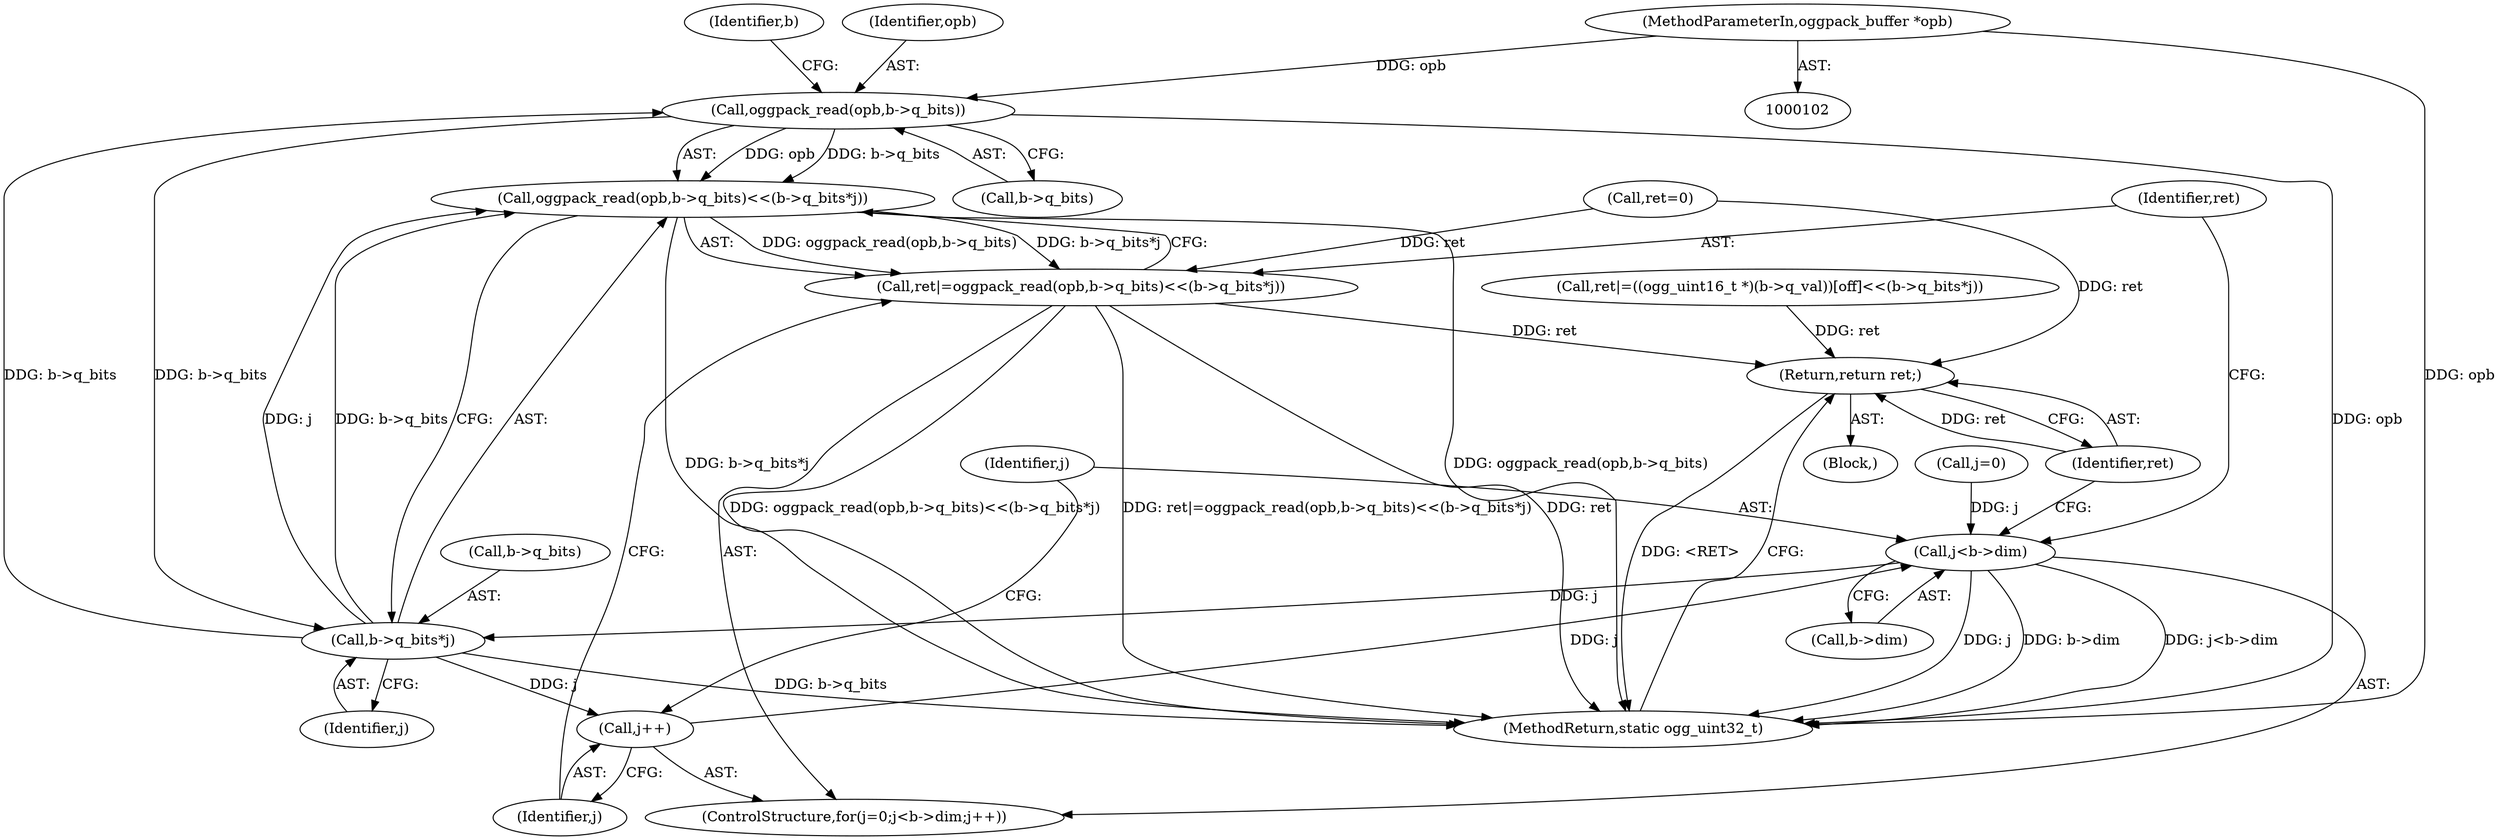 digraph "0_Android_eeb4e45d5683f88488c083ecf142dc89bc3f0b47_3@pointer" {
"1000107" [label="(MethodParameterIn,oggpack_buffer *opb)"];
"1000183" [label="(Call,oggpack_read(opb,b->q_bits))"];
"1000182" [label="(Call,oggpack_read(opb,b->q_bits)<<(b->q_bits*j))"];
"1000180" [label="(Call,ret|=oggpack_read(opb,b->q_bits)<<(b->q_bits*j))"];
"1000193" [label="(Return,return ret;)"];
"1000188" [label="(Call,b->q_bits*j)"];
"1000178" [label="(Call,j++)"];
"1000173" [label="(Call,j<b->dim)"];
"1000175" [label="(Call,b->dim)"];
"1000180" [label="(Call,ret|=oggpack_read(opb,b->q_bits)<<(b->q_bits*j))"];
"1000119" [label="(Block,)"];
"1000183" [label="(Call,oggpack_read(opb,b->q_bits))"];
"1000235" [label="(MethodReturn,static ogg_uint32_t)"];
"1000173" [label="(Call,j<b->dim)"];
"1000170" [label="(Call,j=0)"];
"1000192" [label="(Identifier,j)"];
"1000111" [label="(Call,ret=0)"];
"1000169" [label="(ControlStructure,for(j=0;j<b->dim;j++))"];
"1000174" [label="(Identifier,j)"];
"1000185" [label="(Call,b->q_bits)"];
"1000107" [label="(MethodParameterIn,oggpack_buffer *opb)"];
"1000184" [label="(Identifier,opb)"];
"1000193" [label="(Return,return ret;)"];
"1000189" [label="(Call,b->q_bits)"];
"1000152" [label="(Call,ret|=((ogg_uint16_t *)(b->q_val))[off]<<(b->q_bits*j))"];
"1000178" [label="(Call,j++)"];
"1000188" [label="(Call,b->q_bits*j)"];
"1000181" [label="(Identifier,ret)"];
"1000182" [label="(Call,oggpack_read(opb,b->q_bits)<<(b->q_bits*j))"];
"1000194" [label="(Identifier,ret)"];
"1000179" [label="(Identifier,j)"];
"1000190" [label="(Identifier,b)"];
"1000107" -> "1000102"  [label="AST: "];
"1000107" -> "1000235"  [label="DDG: opb"];
"1000107" -> "1000183"  [label="DDG: opb"];
"1000183" -> "1000182"  [label="AST: "];
"1000183" -> "1000185"  [label="CFG: "];
"1000184" -> "1000183"  [label="AST: "];
"1000185" -> "1000183"  [label="AST: "];
"1000190" -> "1000183"  [label="CFG: "];
"1000183" -> "1000235"  [label="DDG: opb"];
"1000183" -> "1000182"  [label="DDG: opb"];
"1000183" -> "1000182"  [label="DDG: b->q_bits"];
"1000188" -> "1000183"  [label="DDG: b->q_bits"];
"1000183" -> "1000188"  [label="DDG: b->q_bits"];
"1000182" -> "1000180"  [label="AST: "];
"1000182" -> "1000188"  [label="CFG: "];
"1000188" -> "1000182"  [label="AST: "];
"1000180" -> "1000182"  [label="CFG: "];
"1000182" -> "1000235"  [label="DDG: b->q_bits*j"];
"1000182" -> "1000235"  [label="DDG: oggpack_read(opb,b->q_bits)"];
"1000182" -> "1000180"  [label="DDG: oggpack_read(opb,b->q_bits)"];
"1000182" -> "1000180"  [label="DDG: b->q_bits*j"];
"1000188" -> "1000182"  [label="DDG: b->q_bits"];
"1000188" -> "1000182"  [label="DDG: j"];
"1000180" -> "1000169"  [label="AST: "];
"1000181" -> "1000180"  [label="AST: "];
"1000179" -> "1000180"  [label="CFG: "];
"1000180" -> "1000235"  [label="DDG: ret"];
"1000180" -> "1000235"  [label="DDG: oggpack_read(opb,b->q_bits)<<(b->q_bits*j)"];
"1000180" -> "1000235"  [label="DDG: ret|=oggpack_read(opb,b->q_bits)<<(b->q_bits*j)"];
"1000111" -> "1000180"  [label="DDG: ret"];
"1000180" -> "1000193"  [label="DDG: ret"];
"1000193" -> "1000119"  [label="AST: "];
"1000193" -> "1000194"  [label="CFG: "];
"1000194" -> "1000193"  [label="AST: "];
"1000235" -> "1000193"  [label="CFG: "];
"1000193" -> "1000235"  [label="DDG: <RET>"];
"1000194" -> "1000193"  [label="DDG: ret"];
"1000152" -> "1000193"  [label="DDG: ret"];
"1000111" -> "1000193"  [label="DDG: ret"];
"1000188" -> "1000192"  [label="CFG: "];
"1000189" -> "1000188"  [label="AST: "];
"1000192" -> "1000188"  [label="AST: "];
"1000188" -> "1000235"  [label="DDG: b->q_bits"];
"1000188" -> "1000178"  [label="DDG: j"];
"1000173" -> "1000188"  [label="DDG: j"];
"1000178" -> "1000169"  [label="AST: "];
"1000178" -> "1000179"  [label="CFG: "];
"1000179" -> "1000178"  [label="AST: "];
"1000174" -> "1000178"  [label="CFG: "];
"1000178" -> "1000173"  [label="DDG: j"];
"1000173" -> "1000169"  [label="AST: "];
"1000173" -> "1000175"  [label="CFG: "];
"1000174" -> "1000173"  [label="AST: "];
"1000175" -> "1000173"  [label="AST: "];
"1000181" -> "1000173"  [label="CFG: "];
"1000194" -> "1000173"  [label="CFG: "];
"1000173" -> "1000235"  [label="DDG: j<b->dim"];
"1000173" -> "1000235"  [label="DDG: j"];
"1000173" -> "1000235"  [label="DDG: b->dim"];
"1000170" -> "1000173"  [label="DDG: j"];
}

